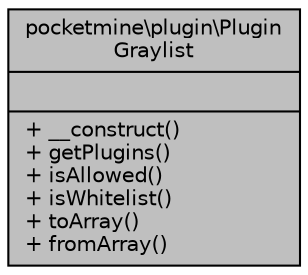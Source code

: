 digraph "pocketmine\plugin\PluginGraylist"
{
 // INTERACTIVE_SVG=YES
 // LATEX_PDF_SIZE
  edge [fontname="Helvetica",fontsize="10",labelfontname="Helvetica",labelfontsize="10"];
  node [fontname="Helvetica",fontsize="10",shape=record];
  Node1 [label="{pocketmine\\plugin\\Plugin\lGraylist\n||+ __construct()\l+ getPlugins()\l+ isAllowed()\l+ isWhitelist()\l+ toArray()\l+ fromArray()\l}",height=0.2,width=0.4,color="black", fillcolor="grey75", style="filled", fontcolor="black",tooltip=" "];
}
